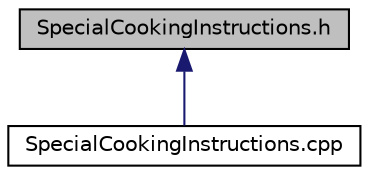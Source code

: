 digraph "SpecialCookingInstructions.h"
{
 // LATEX_PDF_SIZE
  edge [fontname="Helvetica",fontsize="10",labelfontname="Helvetica",labelfontsize="10"];
  node [fontname="Helvetica",fontsize="10",shape=record];
  Node1 [label="SpecialCookingInstructions.h",height=0.2,width=0.4,color="black", fillcolor="grey75", style="filled", fontcolor="black",tooltip="Contains the declaration of the SpecialCookingInstructions class."];
  Node1 -> Node2 [dir="back",color="midnightblue",fontsize="10",style="solid",fontname="Helvetica"];
  Node2 [label="SpecialCookingInstructions.cpp",height=0.2,width=0.4,color="black", fillcolor="white", style="filled",URL="$SpecialCookingInstructions_8cpp.html",tooltip="Contains the declaration of the SpecialCookingInstructions class functions."];
}
